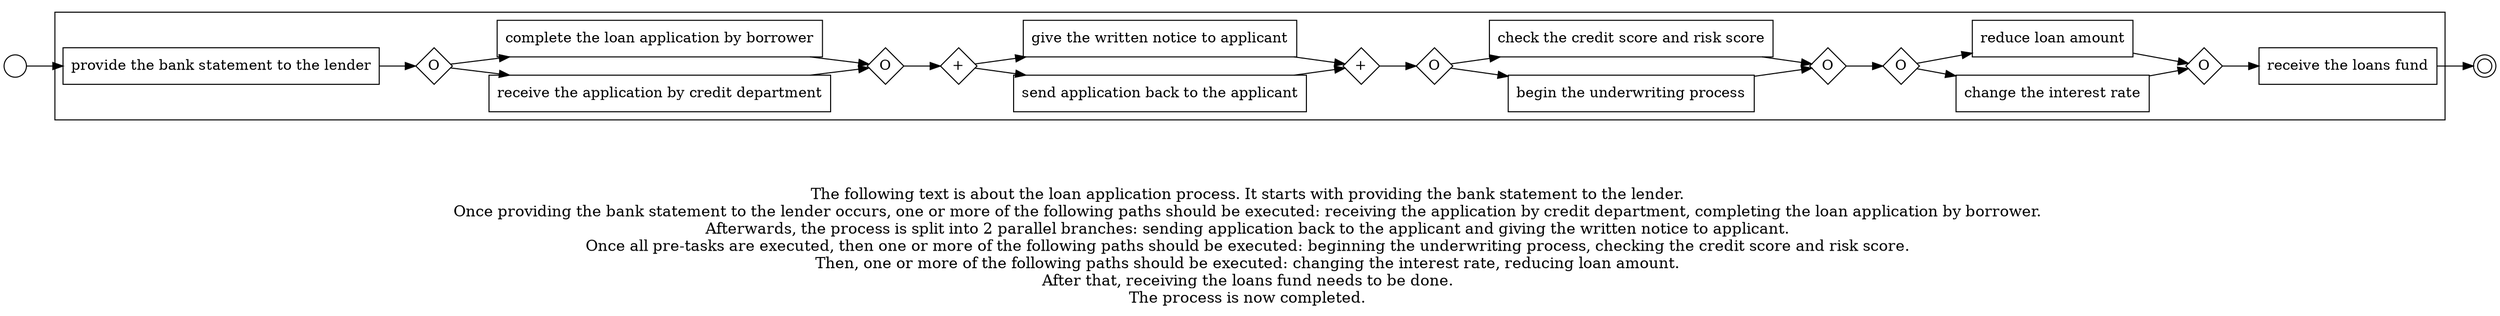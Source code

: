 digraph loan_application_process_63 {
	graph [rankdir=LR]
	START_NODE [label="" shape=circle width=0.3]
	subgraph CLUSTER_0 {
		"provide the bank statement to the lender" [shape=box]
		"OR_SPLIT--2. Loan application_0TRX" [label=O fixedsize=true shape=diamond width=0.5]
		"provide the bank statement to the lender" -> "OR_SPLIT--2. Loan application_0TRX"
		"receive the application by credit department" [shape=box]
		"OR_SPLIT--2. Loan application_0TRX" -> "receive the application by credit department"
		"complete the loan application by borrower" [shape=box]
		"OR_SPLIT--2. Loan application_0TRX" -> "complete the loan application by borrower"
		"OR_JOIN--2. Loan application_0TRX" [label=O fixedsize=true shape=diamond width=0.5]
		"receive the application by credit department" -> "OR_JOIN--2. Loan application_0TRX"
		"complete the loan application by borrower" -> "OR_JOIN--2. Loan application_0TRX"
		"AND_SPLIT--3. Application processing _7UJX" [label="+" fixedsize=true shape=diamond width=0.5]
		"OR_JOIN--2. Loan application_0TRX" -> "AND_SPLIT--3. Application processing _7UJX"
		"send application back to the applicant" [shape=box]
		"AND_SPLIT--3. Application processing _7UJX" -> "send application back to the applicant"
		"give the written notice to applicant" [shape=box]
		"AND_SPLIT--3. Application processing _7UJX" -> "give the written notice to applicant"
		"AND_JOIN--3. Application processing _7UJX" [label="+" fixedsize=true shape=diamond width=0.5]
		"send application back to the applicant" -> "AND_JOIN--3. Application processing _7UJX"
		"give the written notice to applicant" -> "AND_JOIN--3. Application processing _7UJX"
		"OR_SPLIT--4. Underwriting process_7VZP" [label=O fixedsize=true shape=diamond width=0.5]
		"AND_JOIN--3. Application processing _7UJX" -> "OR_SPLIT--4. Underwriting process_7VZP"
		"begin the underwriting process" [shape=box]
		"OR_SPLIT--4. Underwriting process_7VZP" -> "begin the underwriting process"
		"check the credit score and risk score" [shape=box]
		"OR_SPLIT--4. Underwriting process_7VZP" -> "check the credit score and risk score"
		"OR_JOIN--4. Underwriting process_7VZP" [label=O fixedsize=true shape=diamond width=0.5]
		"begin the underwriting process" -> "OR_JOIN--4. Underwriting process_7VZP"
		"check the credit score and risk score" -> "OR_JOIN--4. Underwriting process_7VZP"
		"OR_SPLIT--5. Credit decision_DO91" [label=O fixedsize=true shape=diamond width=0.5]
		"OR_JOIN--4. Underwriting process_7VZP" -> "OR_SPLIT--5. Credit decision_DO91"
		"change the interest rate" [shape=box]
		"OR_SPLIT--5. Credit decision_DO91" -> "change the interest rate"
		"reduce loan amount" [shape=box]
		"OR_SPLIT--5. Credit decision_DO91" -> "reduce loan amount"
		"OR_JOIN--5. Credit decision_DO91" [label=O fixedsize=true shape=diamond width=0.5]
		"change the interest rate" -> "OR_JOIN--5. Credit decision_DO91"
		"reduce loan amount" -> "OR_JOIN--5. Credit decision_DO91"
		"receive the loans fund" [shape=box]
		"OR_JOIN--5. Credit decision_DO91" -> "receive the loans fund"
	}
	START_NODE -> "provide the bank statement to the lender"
	END_NODE [label="" shape=doublecircle width=0.2]
	"receive the loans fund" -> END_NODE
	fontsize=15 label="\n\n
The following text is about the loan application process. It starts with providing the bank statement to the lender. 
Once providing the bank statement to the lender occurs, one or more of the following paths should be executed: receiving the application by credit department, completing the loan application by borrower. 
Afterwards, the process is split into 2 parallel branches: sending application back to the applicant and giving the written notice to applicant. 
Once all pre-tasks are executed, then one or more of the following paths should be executed: beginning the underwriting process, checking the credit score and risk score. 
Then, one or more of the following paths should be executed: changing the interest rate, reducing loan amount. 
After that, receiving the loans fund needs to be done. 
The process is now completed. 
"
}
